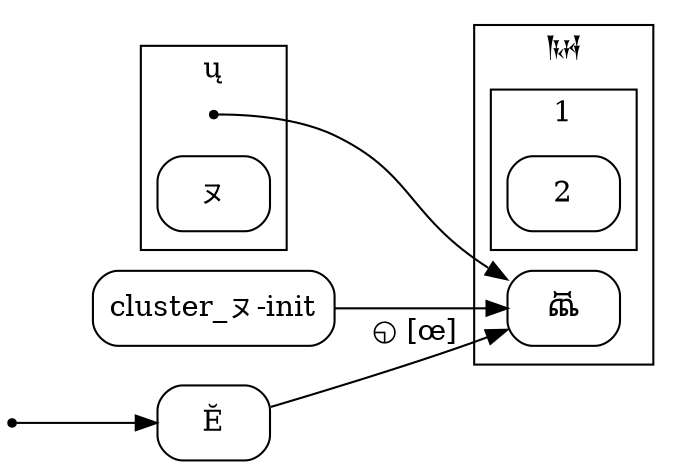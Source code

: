 digraph {
	compound=true;
	node [shape=Mrecord];
	rankdir="LR";

	Ĕ [label="Ĕ"];
	subgraph cluster_ų {
		label="ų";
		"cluster_ų-init" [label="", shape=point];
		ㇴ [label="ㇴ"];
	}
	subgraph cluster_𒀄 {
		label="𒀄";
		ꬠ [label="ꬠ"];
		subgraph "cluster_1" {
			label="1";
			2 [label="2"];
		}
	}
	"cluster_ų-init" -> ꬠ [label="", lhead="cluster_ㇴ"];
	"cluster_ㇴ-init" -> ꬠ [label=""];
	Ĕ -> ꬠ [label="◵ [œ]", lhead="cluster_ų"];
	init [label="", shape=point];
	init -> Ĕ
}
